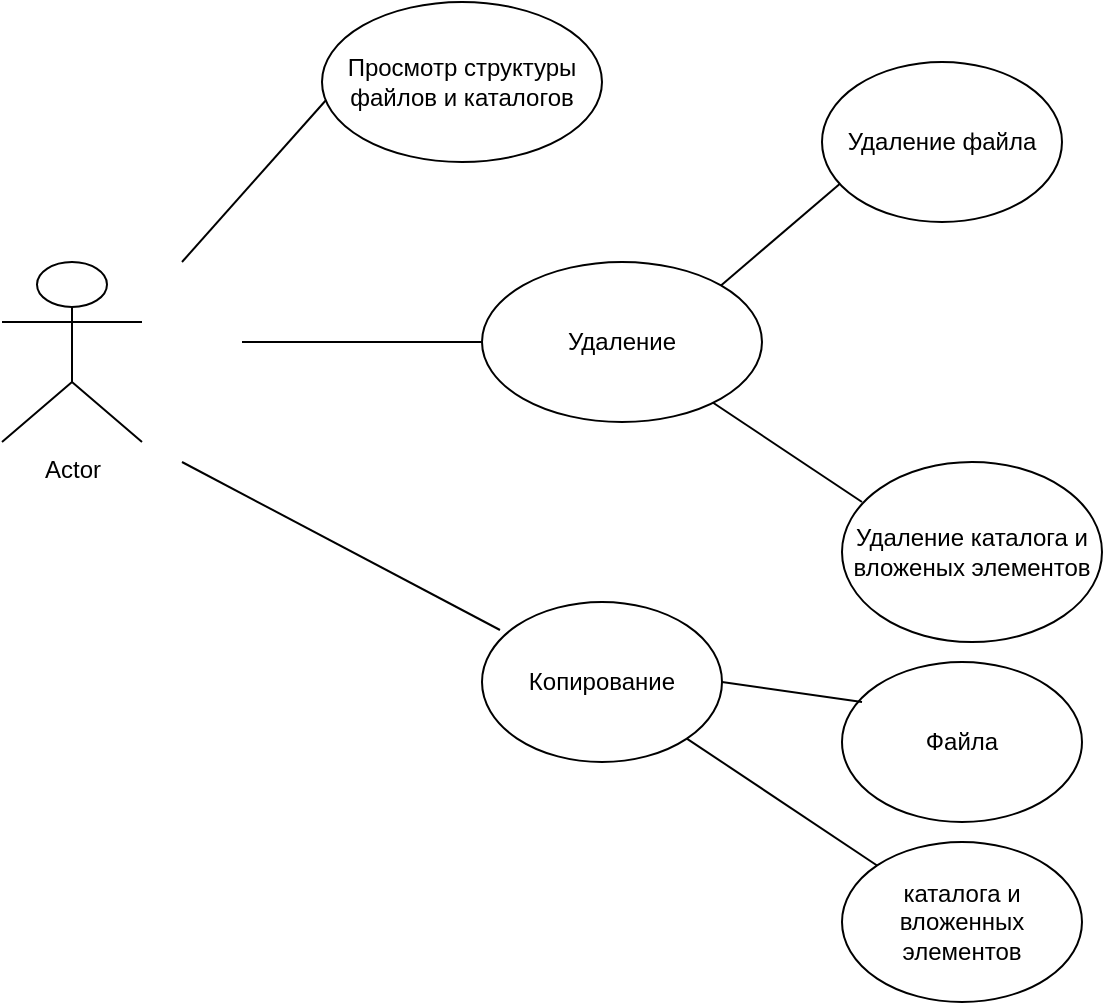 <mxfile version="16.2.7" type="device"><diagram id="RMFSll0GhsAnXiEopeom" name="Page-1"><mxGraphModel dx="1422" dy="794" grid="1" gridSize="10" guides="1" tooltips="1" connect="1" arrows="1" fold="1" page="1" pageScale="1" pageWidth="850" pageHeight="1100" math="0" shadow="0"><root><mxCell id="0"/><mxCell id="1" parent="0"/><mxCell id="S2_kpXnLXdLmIazdEhJ3-1" value="Actor" style="shape=umlActor;verticalLabelPosition=bottom;verticalAlign=top;html=1;outlineConnect=0;" vertex="1" parent="1"><mxGeometry x="40" y="280" width="70" height="90" as="geometry"/></mxCell><mxCell id="S2_kpXnLXdLmIazdEhJ3-2" value="" style="endArrow=none;html=1;rounded=0;entryX=0.021;entryY=0.6;entryDx=0;entryDy=0;entryPerimeter=0;" edge="1" parent="1" target="S2_kpXnLXdLmIazdEhJ3-3"><mxGeometry width="50" height="50" relative="1" as="geometry"><mxPoint x="130" y="280" as="sourcePoint"/><mxPoint x="180" y="230" as="targetPoint"/></mxGeometry></mxCell><mxCell id="S2_kpXnLXdLmIazdEhJ3-3" value="Просмотр структуры файлов и каталогов" style="ellipse;whiteSpace=wrap;html=1;" vertex="1" parent="1"><mxGeometry x="200" y="150" width="140" height="80" as="geometry"/></mxCell><mxCell id="S2_kpXnLXdLmIazdEhJ3-4" value="" style="endArrow=none;html=1;rounded=0;entryX=0;entryY=0.5;entryDx=0;entryDy=0;" edge="1" parent="1" target="S2_kpXnLXdLmIazdEhJ3-5"><mxGeometry width="50" height="50" relative="1" as="geometry"><mxPoint x="160" y="320" as="sourcePoint"/><mxPoint x="260" y="320" as="targetPoint"/></mxGeometry></mxCell><mxCell id="S2_kpXnLXdLmIazdEhJ3-5" value="Удаление" style="ellipse;whiteSpace=wrap;html=1;" vertex="1" parent="1"><mxGeometry x="280" y="280" width="140" height="80" as="geometry"/></mxCell><mxCell id="S2_kpXnLXdLmIazdEhJ3-6" value="" style="endArrow=none;html=1;rounded=0;exitX=1;exitY=0;exitDx=0;exitDy=0;" edge="1" parent="1" source="S2_kpXnLXdLmIazdEhJ3-5"><mxGeometry width="50" height="50" relative="1" as="geometry"><mxPoint x="410" y="290" as="sourcePoint"/><mxPoint x="460" y="240" as="targetPoint"/></mxGeometry></mxCell><mxCell id="S2_kpXnLXdLmIazdEhJ3-7" value="" style="endArrow=none;html=1;rounded=0;" edge="1" parent="1" source="S2_kpXnLXdLmIazdEhJ3-5"><mxGeometry width="50" height="50" relative="1" as="geometry"><mxPoint x="470" y="530" as="sourcePoint"/><mxPoint x="470" y="400" as="targetPoint"/></mxGeometry></mxCell><mxCell id="S2_kpXnLXdLmIazdEhJ3-8" value="Удаление файла&lt;br&gt;" style="ellipse;whiteSpace=wrap;html=1;" vertex="1" parent="1"><mxGeometry x="450" y="180" width="120" height="80" as="geometry"/></mxCell><mxCell id="S2_kpXnLXdLmIazdEhJ3-9" value="Удаление каталога и вложеных элементов&lt;br&gt;" style="ellipse;whiteSpace=wrap;html=1;" vertex="1" parent="1"><mxGeometry x="460" y="380" width="130" height="90" as="geometry"/></mxCell><mxCell id="S2_kpXnLXdLmIazdEhJ3-10" value="Копирование" style="ellipse;whiteSpace=wrap;html=1;" vertex="1" parent="1"><mxGeometry x="280" y="450" width="120" height="80" as="geometry"/></mxCell><mxCell id="S2_kpXnLXdLmIazdEhJ3-11" value="" style="endArrow=none;html=1;rounded=0;" edge="1" parent="1" source="S2_kpXnLXdLmIazdEhJ3-15" target="S2_kpXnLXdLmIazdEhJ3-10"><mxGeometry width="50" height="50" relative="1" as="geometry"><mxPoint x="370" y="610" as="sourcePoint"/><mxPoint x="90" y="430" as="targetPoint"/></mxGeometry></mxCell><mxCell id="S2_kpXnLXdLmIazdEhJ3-12" value="" style="endArrow=none;html=1;rounded=0;exitX=0.075;exitY=0.175;exitDx=0;exitDy=0;exitPerimeter=0;" edge="1" parent="1" source="S2_kpXnLXdLmIazdEhJ3-10"><mxGeometry width="50" height="50" relative="1" as="geometry"><mxPoint x="80" y="430" as="sourcePoint"/><mxPoint x="130" y="380" as="targetPoint"/></mxGeometry></mxCell><mxCell id="S2_kpXnLXdLmIazdEhJ3-13" value="Файла&lt;br&gt;" style="ellipse;whiteSpace=wrap;html=1;" vertex="1" parent="1"><mxGeometry x="460" y="480" width="120" height="80" as="geometry"/></mxCell><mxCell id="S2_kpXnLXdLmIazdEhJ3-14" value="" style="endArrow=none;html=1;rounded=0;entryX=1;entryY=0.5;entryDx=0;entryDy=0;" edge="1" parent="1" target="S2_kpXnLXdLmIazdEhJ3-10"><mxGeometry width="50" height="50" relative="1" as="geometry"><mxPoint x="470" y="500" as="sourcePoint"/><mxPoint x="520" y="450" as="targetPoint"/></mxGeometry></mxCell><mxCell id="S2_kpXnLXdLmIazdEhJ3-15" value="каталога и вложенных элементов&lt;br&gt;" style="ellipse;whiteSpace=wrap;html=1;" vertex="1" parent="1"><mxGeometry x="460" y="570" width="120" height="80" as="geometry"/></mxCell></root></mxGraphModel></diagram></mxfile>